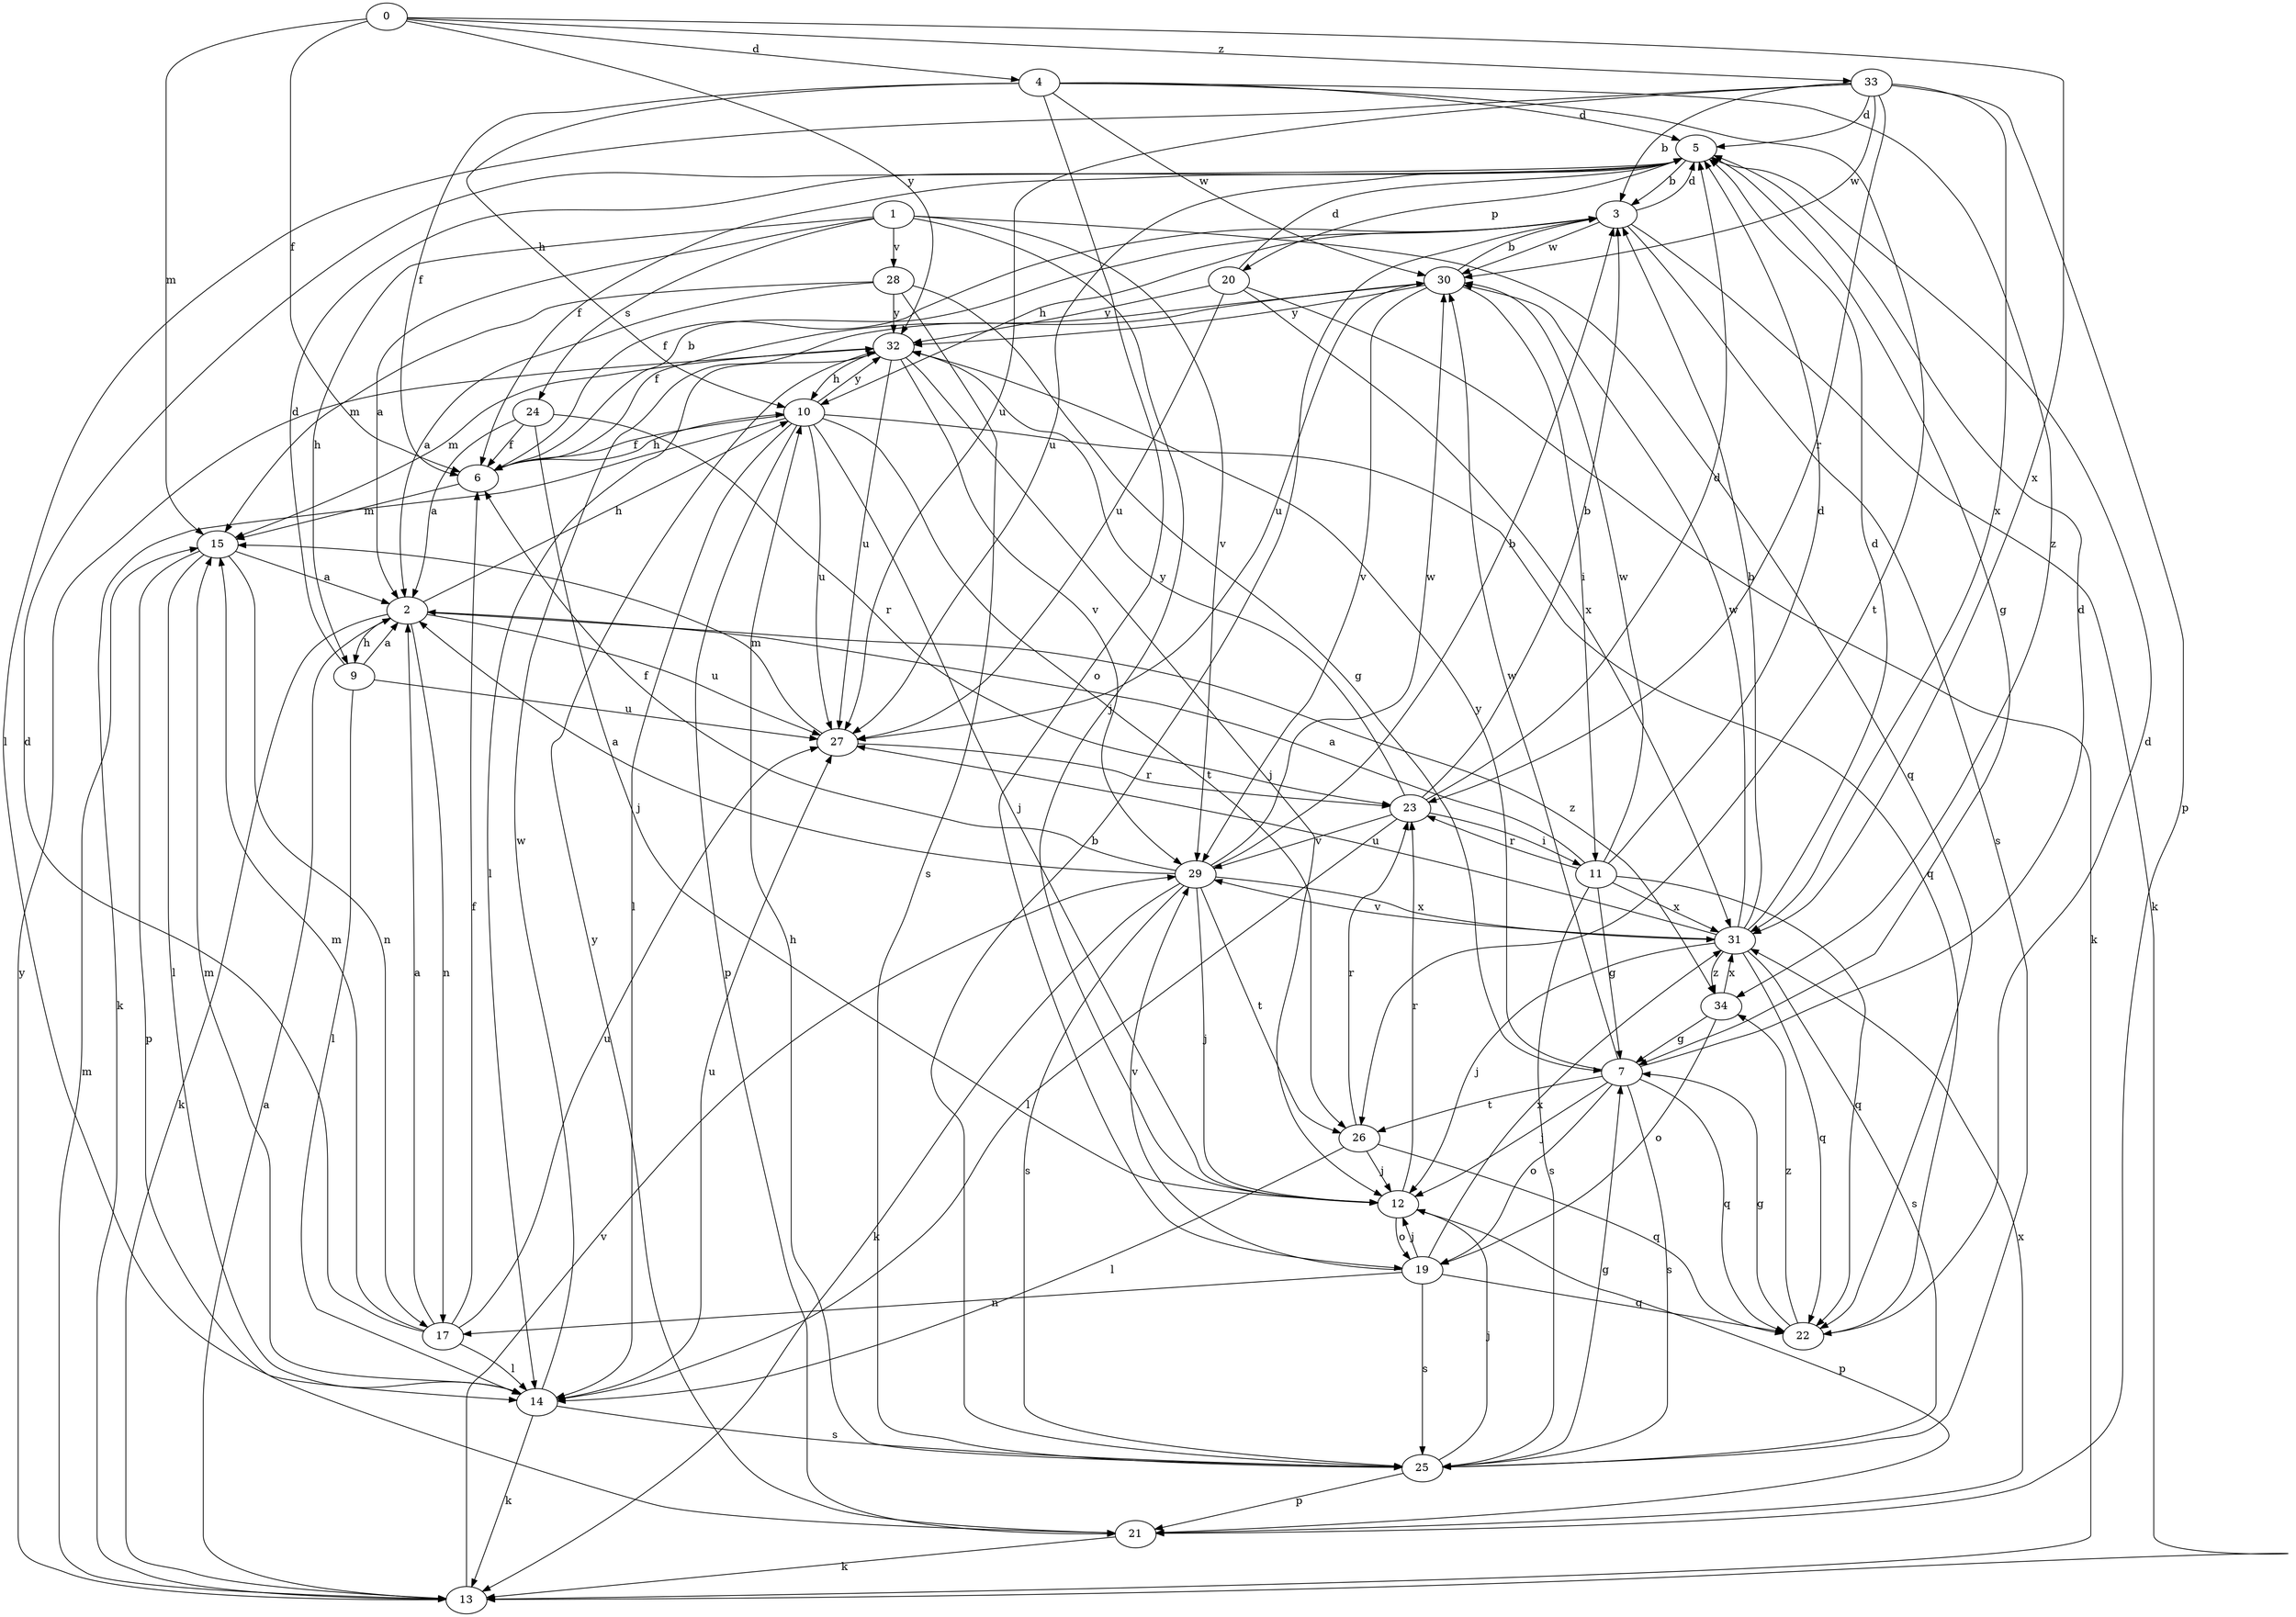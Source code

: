 strict digraph  {
0;
1;
2;
3;
4;
5;
6;
7;
9;
10;
11;
12;
13;
14;
15;
17;
19;
20;
21;
22;
23;
24;
25;
26;
27;
28;
29;
30;
31;
32;
33;
34;
0 -> 4  [label=d];
0 -> 6  [label=f];
0 -> 15  [label=m];
0 -> 31  [label=x];
0 -> 32  [label=y];
0 -> 33  [label=z];
1 -> 2  [label=a];
1 -> 9  [label=h];
1 -> 12  [label=j];
1 -> 22  [label=q];
1 -> 24  [label=s];
1 -> 28  [label=v];
1 -> 29  [label=v];
2 -> 9  [label=h];
2 -> 10  [label=h];
2 -> 13  [label=k];
2 -> 17  [label=n];
2 -> 27  [label=u];
2 -> 34  [label=z];
3 -> 5  [label=d];
3 -> 6  [label=f];
3 -> 10  [label=h];
3 -> 13  [label=k];
3 -> 25  [label=s];
3 -> 30  [label=w];
4 -> 5  [label=d];
4 -> 6  [label=f];
4 -> 10  [label=h];
4 -> 19  [label=o];
4 -> 26  [label=t];
4 -> 30  [label=w];
4 -> 34  [label=z];
5 -> 3  [label=b];
5 -> 6  [label=f];
5 -> 7  [label=g];
5 -> 20  [label=p];
5 -> 27  [label=u];
6 -> 3  [label=b];
6 -> 10  [label=h];
6 -> 15  [label=m];
7 -> 5  [label=d];
7 -> 12  [label=j];
7 -> 19  [label=o];
7 -> 22  [label=q];
7 -> 25  [label=s];
7 -> 26  [label=t];
7 -> 30  [label=w];
7 -> 32  [label=y];
9 -> 2  [label=a];
9 -> 5  [label=d];
9 -> 14  [label=l];
9 -> 27  [label=u];
10 -> 6  [label=f];
10 -> 12  [label=j];
10 -> 13  [label=k];
10 -> 14  [label=l];
10 -> 21  [label=p];
10 -> 22  [label=q];
10 -> 26  [label=t];
10 -> 27  [label=u];
10 -> 32  [label=y];
11 -> 2  [label=a];
11 -> 5  [label=d];
11 -> 7  [label=g];
11 -> 22  [label=q];
11 -> 23  [label=r];
11 -> 25  [label=s];
11 -> 30  [label=w];
11 -> 31  [label=x];
12 -> 19  [label=o];
12 -> 21  [label=p];
12 -> 23  [label=r];
13 -> 2  [label=a];
13 -> 15  [label=m];
13 -> 29  [label=v];
13 -> 32  [label=y];
14 -> 13  [label=k];
14 -> 15  [label=m];
14 -> 25  [label=s];
14 -> 27  [label=u];
14 -> 30  [label=w];
15 -> 2  [label=a];
15 -> 14  [label=l];
15 -> 17  [label=n];
15 -> 21  [label=p];
17 -> 2  [label=a];
17 -> 5  [label=d];
17 -> 6  [label=f];
17 -> 14  [label=l];
17 -> 15  [label=m];
17 -> 27  [label=u];
19 -> 12  [label=j];
19 -> 17  [label=n];
19 -> 22  [label=q];
19 -> 25  [label=s];
19 -> 29  [label=v];
19 -> 31  [label=x];
20 -> 5  [label=d];
20 -> 13  [label=k];
20 -> 27  [label=u];
20 -> 31  [label=x];
20 -> 32  [label=y];
21 -> 13  [label=k];
21 -> 31  [label=x];
21 -> 32  [label=y];
22 -> 5  [label=d];
22 -> 7  [label=g];
22 -> 34  [label=z];
23 -> 3  [label=b];
23 -> 5  [label=d];
23 -> 11  [label=i];
23 -> 14  [label=l];
23 -> 29  [label=v];
23 -> 32  [label=y];
24 -> 2  [label=a];
24 -> 6  [label=f];
24 -> 12  [label=j];
24 -> 23  [label=r];
25 -> 3  [label=b];
25 -> 7  [label=g];
25 -> 10  [label=h];
25 -> 12  [label=j];
25 -> 21  [label=p];
26 -> 12  [label=j];
26 -> 14  [label=l];
26 -> 22  [label=q];
26 -> 23  [label=r];
27 -> 15  [label=m];
27 -> 23  [label=r];
28 -> 2  [label=a];
28 -> 7  [label=g];
28 -> 15  [label=m];
28 -> 25  [label=s];
28 -> 32  [label=y];
29 -> 2  [label=a];
29 -> 3  [label=b];
29 -> 6  [label=f];
29 -> 12  [label=j];
29 -> 13  [label=k];
29 -> 25  [label=s];
29 -> 26  [label=t];
29 -> 30  [label=w];
29 -> 31  [label=x];
30 -> 3  [label=b];
30 -> 6  [label=f];
30 -> 11  [label=i];
30 -> 27  [label=u];
30 -> 29  [label=v];
30 -> 32  [label=y];
31 -> 3  [label=b];
31 -> 5  [label=d];
31 -> 12  [label=j];
31 -> 22  [label=q];
31 -> 25  [label=s];
31 -> 27  [label=u];
31 -> 29  [label=v];
31 -> 30  [label=w];
31 -> 34  [label=z];
32 -> 10  [label=h];
32 -> 12  [label=j];
32 -> 14  [label=l];
32 -> 15  [label=m];
32 -> 27  [label=u];
32 -> 29  [label=v];
33 -> 3  [label=b];
33 -> 5  [label=d];
33 -> 14  [label=l];
33 -> 21  [label=p];
33 -> 23  [label=r];
33 -> 27  [label=u];
33 -> 30  [label=w];
33 -> 31  [label=x];
34 -> 7  [label=g];
34 -> 19  [label=o];
34 -> 31  [label=x];
}
